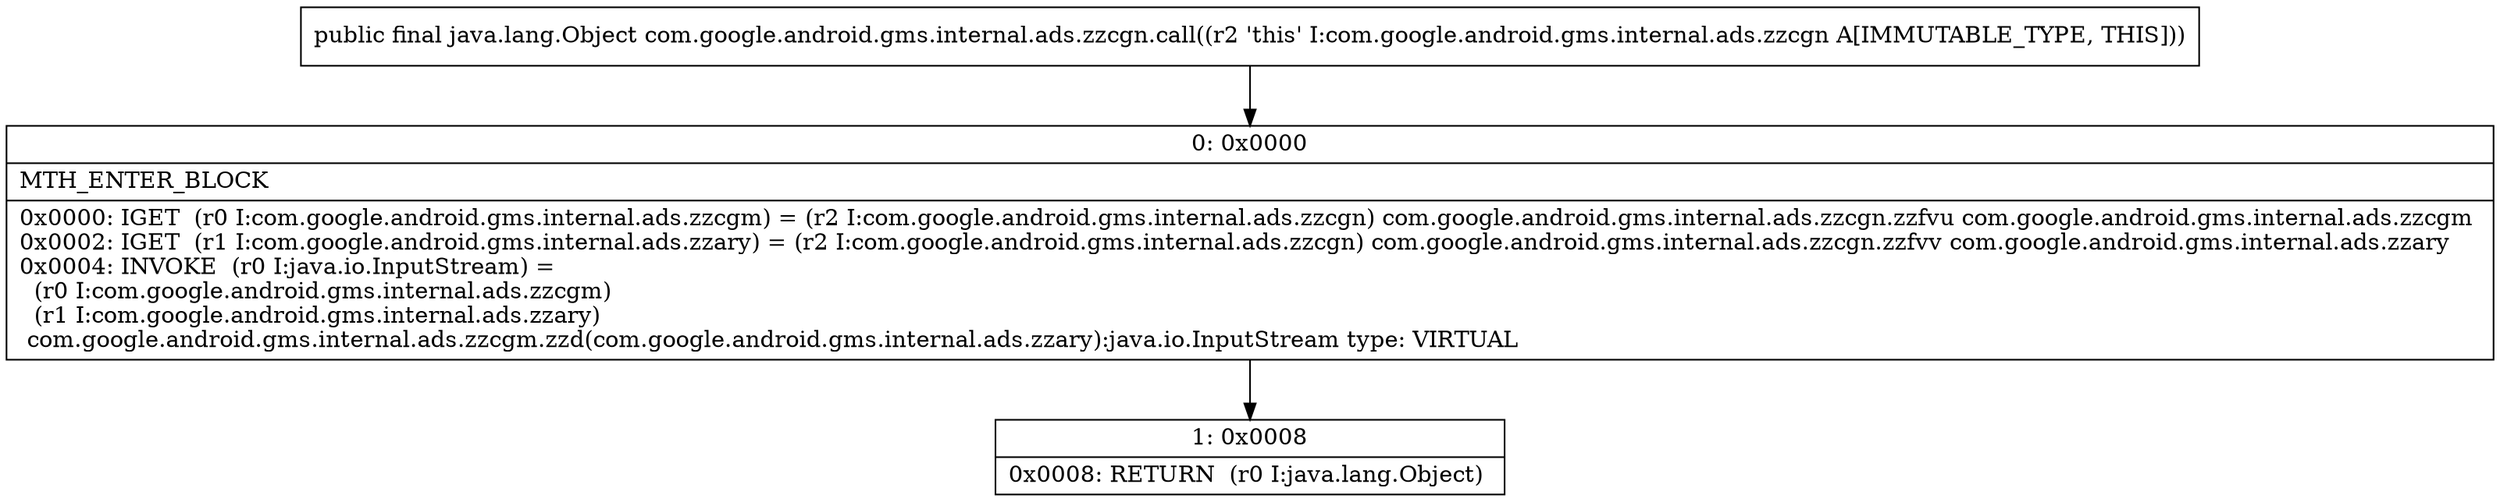 digraph "CFG forcom.google.android.gms.internal.ads.zzcgn.call()Ljava\/lang\/Object;" {
Node_0 [shape=record,label="{0\:\ 0x0000|MTH_ENTER_BLOCK\l|0x0000: IGET  (r0 I:com.google.android.gms.internal.ads.zzcgm) = (r2 I:com.google.android.gms.internal.ads.zzcgn) com.google.android.gms.internal.ads.zzcgn.zzfvu com.google.android.gms.internal.ads.zzcgm \l0x0002: IGET  (r1 I:com.google.android.gms.internal.ads.zzary) = (r2 I:com.google.android.gms.internal.ads.zzcgn) com.google.android.gms.internal.ads.zzcgn.zzfvv com.google.android.gms.internal.ads.zzary \l0x0004: INVOKE  (r0 I:java.io.InputStream) = \l  (r0 I:com.google.android.gms.internal.ads.zzcgm)\l  (r1 I:com.google.android.gms.internal.ads.zzary)\l com.google.android.gms.internal.ads.zzcgm.zzd(com.google.android.gms.internal.ads.zzary):java.io.InputStream type: VIRTUAL \l}"];
Node_1 [shape=record,label="{1\:\ 0x0008|0x0008: RETURN  (r0 I:java.lang.Object) \l}"];
MethodNode[shape=record,label="{public final java.lang.Object com.google.android.gms.internal.ads.zzcgn.call((r2 'this' I:com.google.android.gms.internal.ads.zzcgn A[IMMUTABLE_TYPE, THIS])) }"];
MethodNode -> Node_0;
Node_0 -> Node_1;
}


